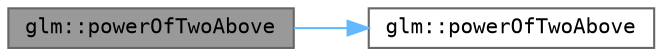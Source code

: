 digraph "glm::powerOfTwoAbove"
{
 // LATEX_PDF_SIZE
  bgcolor="transparent";
  edge [fontname=Terminal,fontsize=10,labelfontname=Helvetica,labelfontsize=10];
  node [fontname=Terminal,fontsize=10,shape=box,height=0.2,width=0.4];
  rankdir="LR";
  Node1 [label="glm::powerOfTwoAbove",height=0.2,width=0.4,color="gray40", fillcolor="grey60", style="filled", fontcolor="black",tooltip=" "];
  Node1 -> Node2 [color="steelblue1",style="solid"];
  Node2 [label="glm::powerOfTwoAbove",height=0.2,width=0.4,color="grey40", fillcolor="white", style="filled",URL="$group__gtx__bit.html#ga8cda2459871f574a0aecbe702ac93291",tooltip=" "];
}
